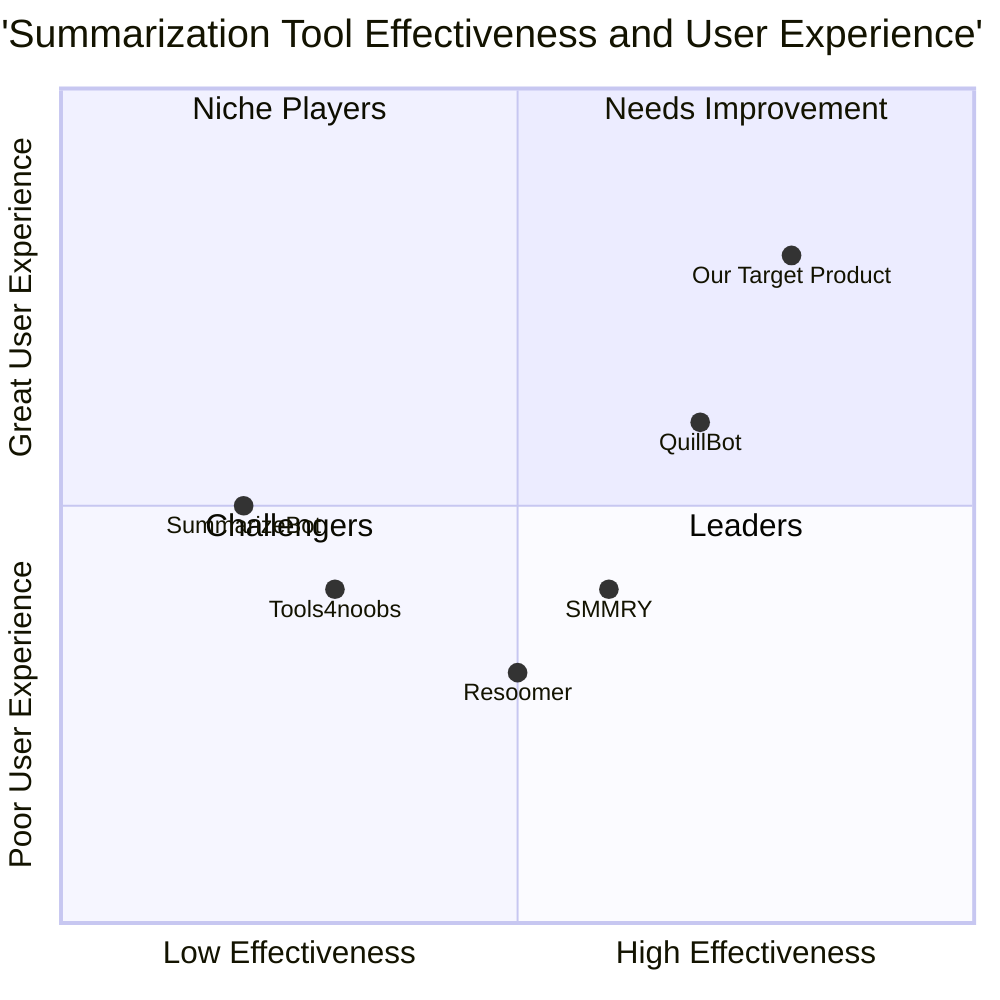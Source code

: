 quadrantChart
    title "Summarization Tool Effectiveness and User Experience"
    x-axis "Low Effectiveness" --> "High Effectiveness"
    y-axis "Poor User Experience" --> "Great User Experience"
    quadrant-1 "Needs Improvement"
    quadrant-2 "Niche Players"
    quadrant-3 "Challengers"
    quadrant-4 "Leaders"
    "SummarizeBot": [0.2, 0.5]
    "SMMRY": [0.6, 0.4]
    "Resoomer": [0.5, 0.3]
    "QuillBot": [0.7, 0.6]
    "Tools4noobs": [0.3, 0.4]
    "Our Target Product": [0.8, 0.8]